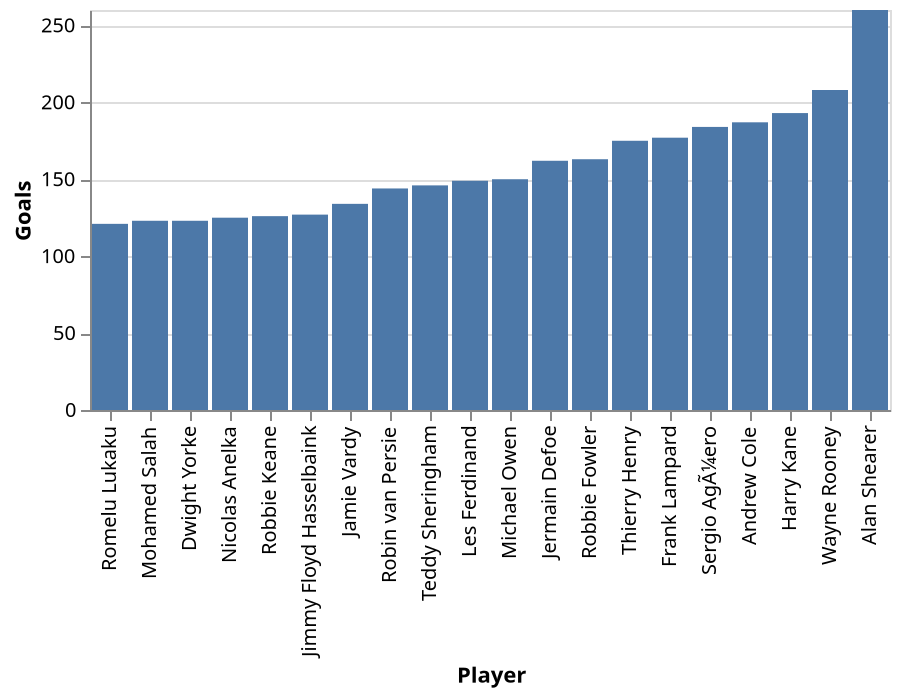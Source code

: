 {
  "$schema": "https://vega.github.io/schema/vega-lite/v5.json",
  "description": "A simple bar chart with embedded data.",
  "data": {
    "values": [
      {
        "Player": "Alan Shearer",
        "Goals": 260
      },
      {
        "Player": "Wayne Rooney",
        "Goals": 208
      },
      {
        "Player": "Harry Kane",
        "Goals": 193
      },
      {
        "Player": "Andrew Cole",
        "Goals": 187
      },
      {
        "Player": "Sergio Ag\u00c3\u00bcero",
        "Goals": 184
      },
      {
        "Player": "Frank Lampard",
        "Goals": 177
      },
      {
        "Player": "Thierry Henry",
        "Goals": 175
      },
      {
        "Player": "Robbie Fowler",
        "Goals": 163
      },
      {
        "Player": "Jermain Defoe",
        "Goals": 162
      },
      {
        "Player": "Michael Owen",
        "Goals": 150
      },
      {
        "Player": "Les Ferdinand",
        "Goals": 149
      },
      {
        "Player": "Teddy Sheringham",
        "Goals": 146
      },
      {
        "Player": "Robin van Persie",
        "Goals": 144
      },
      {
        "Player": "Jamie Vardy",
        "Goals": 134
      },
      {
        "Player": "Jimmy Floyd Hasselbaink",
        "Goals": 127
      },
      {
        "Player": "Robbie Keane",
        "Goals": 126
      },
      {
        "Player": "Nicolas Anelka",
        "Goals": 125
      },
      {
        "Player": "Mohamed Salah",
        "Goals": 123
      },
      {
        "Player": "Dwight Yorke",
        "Goals": 123
      },
      {
        "Player": "Romelu Lukaku",
        "Goals": 121
      }
    ]
  },
  "mark": "bar",
  "encoding": {
    "x": {
      "field": "Player",
      "type": "nominal",
      "sort": "y",
      "axis": {
        "labelAngle": 270
      }
    },
    "y": {
      "field": "Goals",
      "type": "quantitative"
    },
    "tooltip": [
      {
        "field": "Player",
        "title": "Player"
      },
      {
        "field": "Goals",
        "title": "Goals"
      }
    ]
  }
}